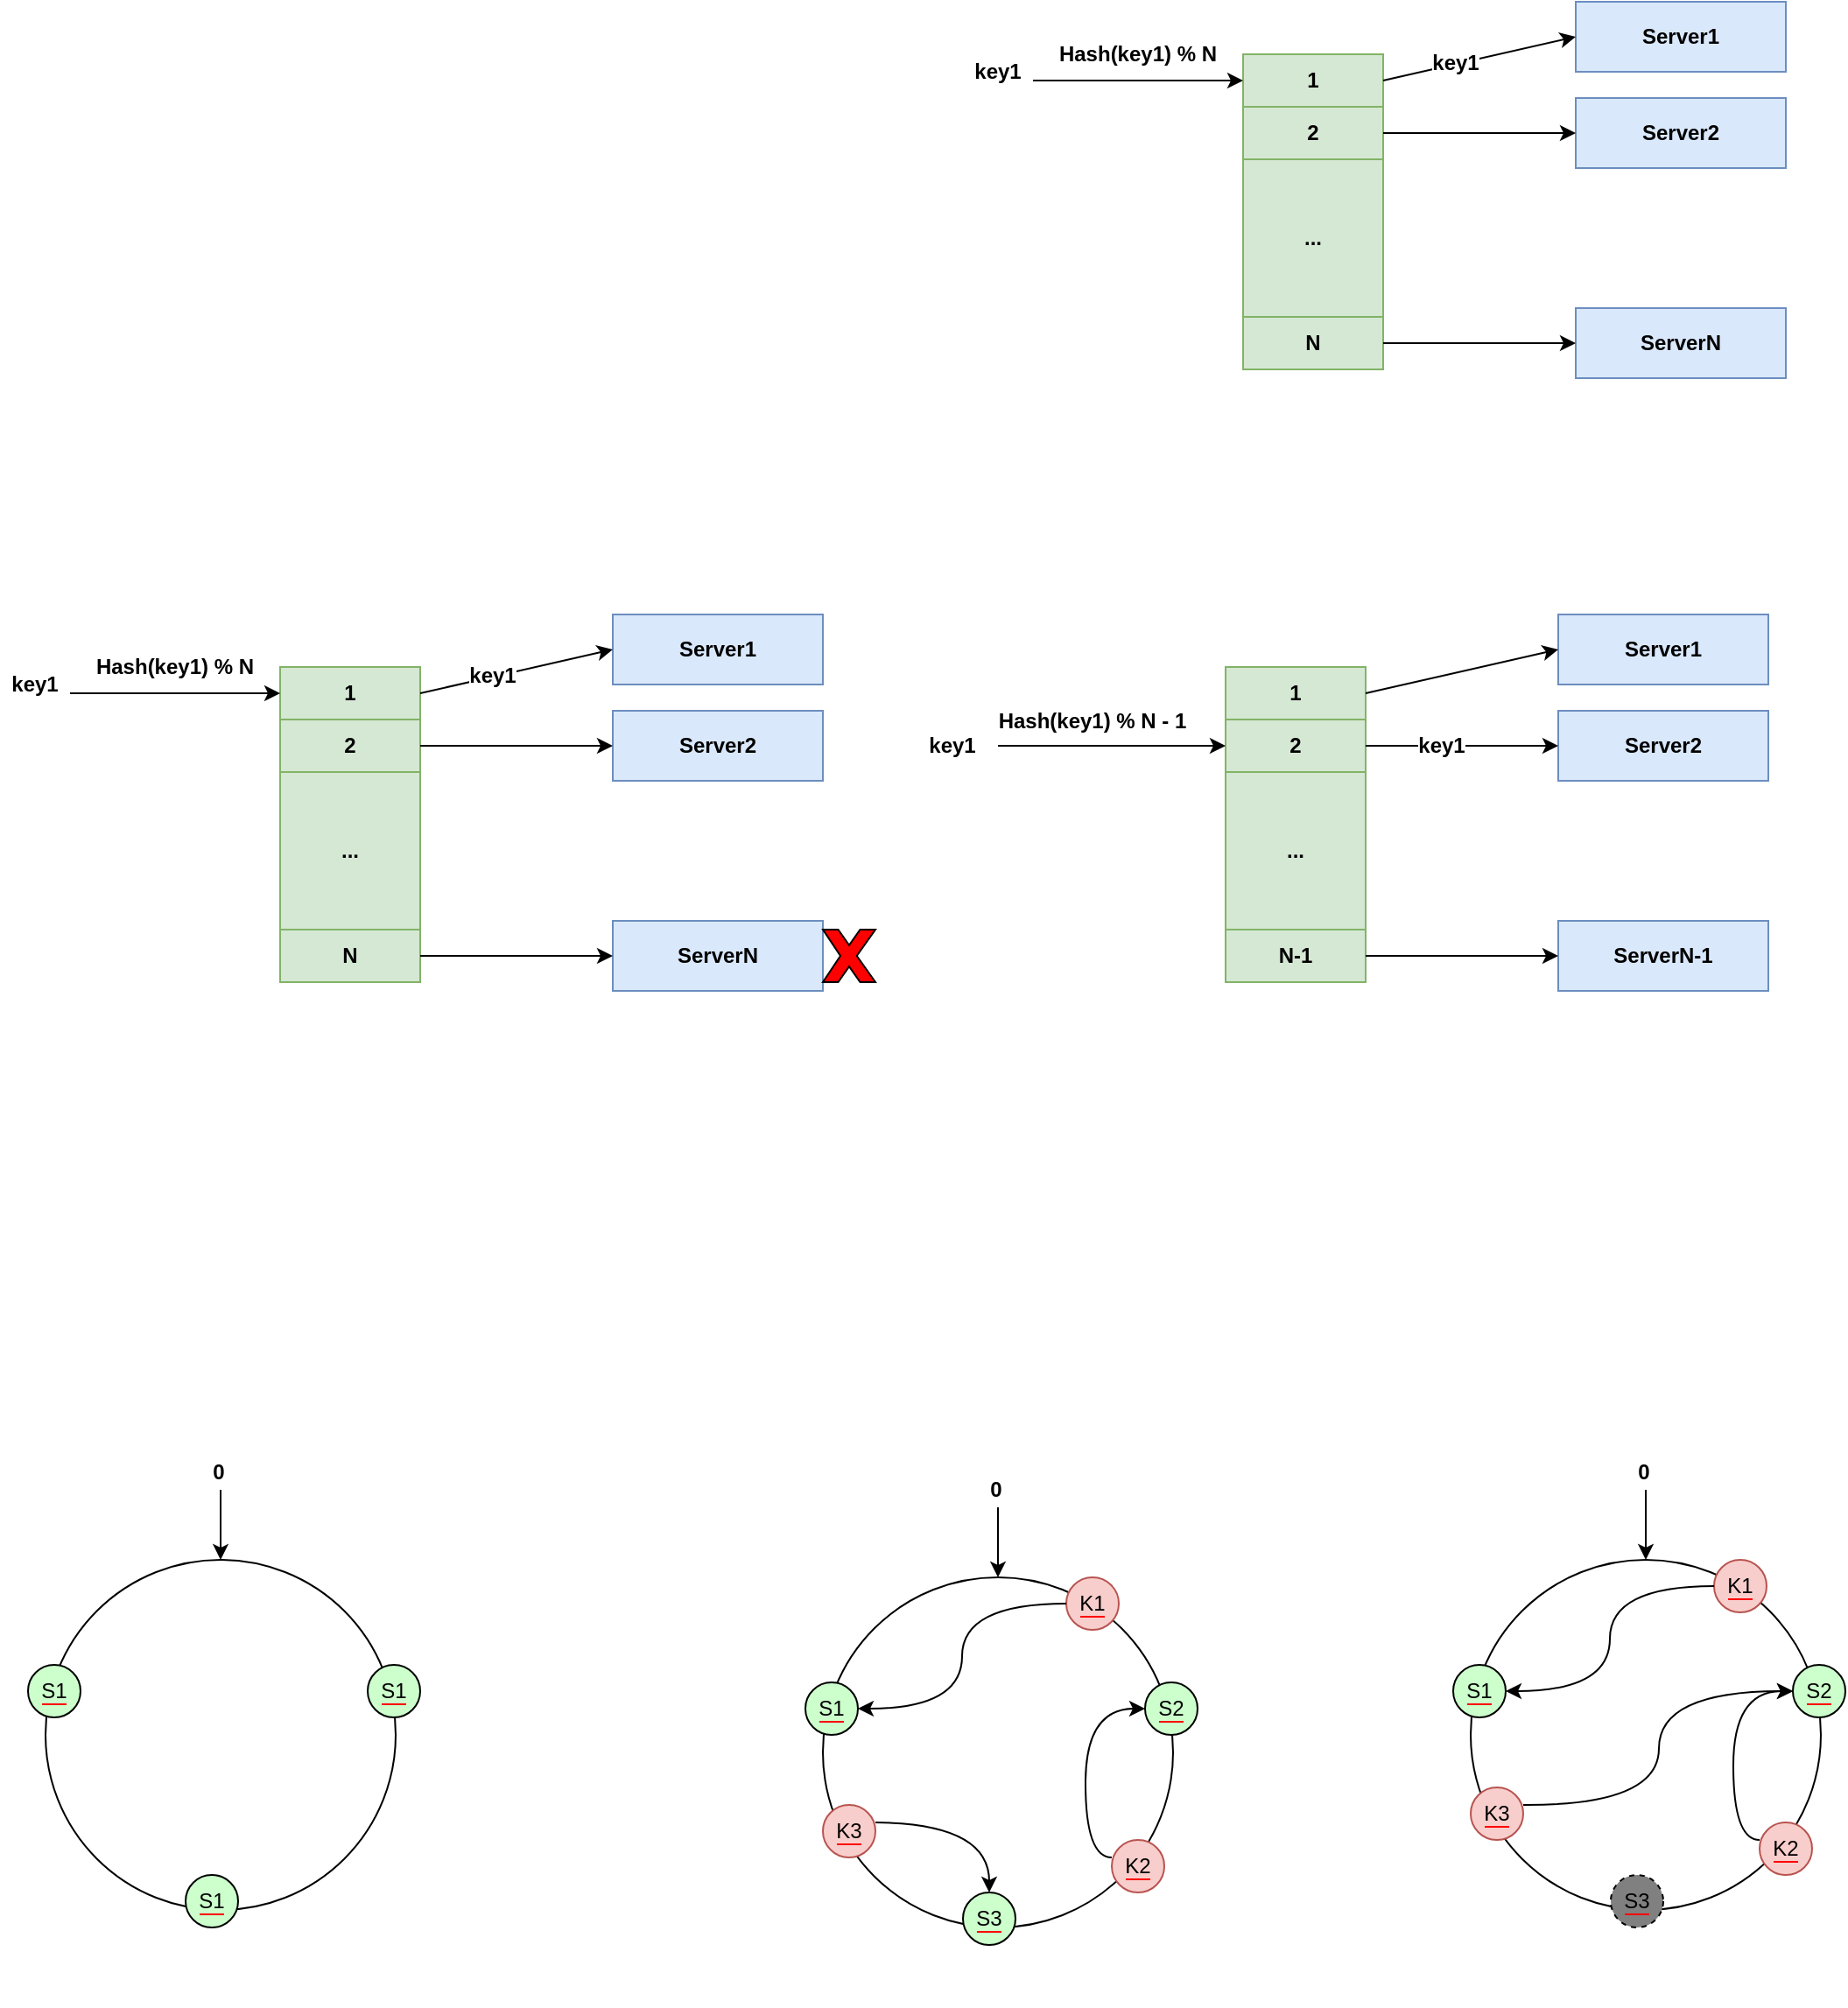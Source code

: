 <mxfile version="12.4.2" type="github" pages="1">
  <diagram id="OrQfkeeHgUfaRMaOiego" name="Page-1">
    <mxGraphModel dx="2875" dy="1108" grid="1" gridSize="10" guides="1" tooltips="1" connect="1" arrows="1" fold="1" page="1" pageScale="1" pageWidth="827" pageHeight="1169" math="0" shadow="0">
      <root>
        <mxCell id="0"/>
        <mxCell id="1" parent="0"/>
        <mxCell id="GP28-JtXtmgrlyzx3dhS-1" value="Server1" style="rounded=0;whiteSpace=wrap;html=1;fillColor=#dae8fc;strokeColor=#6c8ebf;fontStyle=1" vertex="1" parent="1">
          <mxGeometry x="470" y="230" width="120" height="40" as="geometry"/>
        </mxCell>
        <mxCell id="GP28-JtXtmgrlyzx3dhS-2" value="Server2" style="rounded=0;whiteSpace=wrap;html=1;fillColor=#dae8fc;strokeColor=#6c8ebf;fontStyle=1" vertex="1" parent="1">
          <mxGeometry x="470" y="285" width="120" height="40" as="geometry"/>
        </mxCell>
        <mxCell id="GP28-JtXtmgrlyzx3dhS-3" value="ServerN" style="rounded=0;whiteSpace=wrap;html=1;fillColor=#dae8fc;strokeColor=#6c8ebf;fontStyle=1" vertex="1" parent="1">
          <mxGeometry x="470" y="405" width="120" height="40" as="geometry"/>
        </mxCell>
        <mxCell id="GP28-JtXtmgrlyzx3dhS-4" value="1" style="rounded=0;whiteSpace=wrap;html=1;fillColor=#d5e8d4;strokeColor=#82b366;fontStyle=1" vertex="1" parent="1">
          <mxGeometry x="280" y="260" width="80" height="30" as="geometry"/>
        </mxCell>
        <mxCell id="GP28-JtXtmgrlyzx3dhS-5" value="2" style="rounded=0;whiteSpace=wrap;html=1;fillColor=#d5e8d4;strokeColor=#82b366;fontStyle=1" vertex="1" parent="1">
          <mxGeometry x="280" y="290" width="80" height="30" as="geometry"/>
        </mxCell>
        <mxCell id="GP28-JtXtmgrlyzx3dhS-6" value="..." style="rounded=0;whiteSpace=wrap;html=1;fillColor=#d5e8d4;strokeColor=#82b366;fontStyle=1" vertex="1" parent="1">
          <mxGeometry x="280" y="320" width="80" height="90" as="geometry"/>
        </mxCell>
        <mxCell id="GP28-JtXtmgrlyzx3dhS-9" value="N" style="rounded=0;whiteSpace=wrap;html=1;fillColor=#d5e8d4;strokeColor=#82b366;fontStyle=1" vertex="1" parent="1">
          <mxGeometry x="280" y="410" width="80" height="30" as="geometry"/>
        </mxCell>
        <mxCell id="GP28-JtXtmgrlyzx3dhS-11" value="" style="endArrow=classic;html=1;exitX=1;exitY=0.5;exitDx=0;exitDy=0;entryX=0;entryY=0.5;entryDx=0;entryDy=0;fontStyle=1" edge="1" parent="1" source="GP28-JtXtmgrlyzx3dhS-4" target="GP28-JtXtmgrlyzx3dhS-1">
          <mxGeometry width="50" height="50" relative="1" as="geometry">
            <mxPoint x="360" y="280" as="sourcePoint"/>
            <mxPoint x="410" y="230" as="targetPoint"/>
          </mxGeometry>
        </mxCell>
        <mxCell id="GP28-JtXtmgrlyzx3dhS-34" value="&lt;b&gt;key1&lt;/b&gt;" style="text;html=1;align=center;verticalAlign=middle;resizable=0;points=[];;labelBackgroundColor=#ffffff;" vertex="1" connectable="0" parent="GP28-JtXtmgrlyzx3dhS-11">
          <mxGeometry x="-0.252" y="1" relative="1" as="geometry">
            <mxPoint as="offset"/>
          </mxGeometry>
        </mxCell>
        <mxCell id="GP28-JtXtmgrlyzx3dhS-12" value="" style="endArrow=classic;html=1;entryX=0;entryY=0.5;entryDx=0;entryDy=0;fontStyle=1" edge="1" parent="1" source="GP28-JtXtmgrlyzx3dhS-5" target="GP28-JtXtmgrlyzx3dhS-2">
          <mxGeometry width="50" height="50" relative="1" as="geometry">
            <mxPoint x="360" y="305" as="sourcePoint"/>
            <mxPoint x="468" y="320" as="targetPoint"/>
          </mxGeometry>
        </mxCell>
        <mxCell id="GP28-JtXtmgrlyzx3dhS-13" value="" style="endArrow=classic;html=1;entryX=0;entryY=0.5;entryDx=0;entryDy=0;fontStyle=1" edge="1" parent="1" source="GP28-JtXtmgrlyzx3dhS-9" target="GP28-JtXtmgrlyzx3dhS-3">
          <mxGeometry width="50" height="50" relative="1" as="geometry">
            <mxPoint x="362" y="425" as="sourcePoint"/>
            <mxPoint x="470" y="440" as="targetPoint"/>
          </mxGeometry>
        </mxCell>
        <mxCell id="GP28-JtXtmgrlyzx3dhS-14" value="" style="endArrow=classic;html=1;fontStyle=1;entryX=0;entryY=0.5;entryDx=0;entryDy=0;" edge="1" parent="1" target="GP28-JtXtmgrlyzx3dhS-4">
          <mxGeometry width="50" height="50" relative="1" as="geometry">
            <mxPoint x="160" y="275" as="sourcePoint"/>
            <mxPoint x="280" y="304.5" as="targetPoint"/>
          </mxGeometry>
        </mxCell>
        <mxCell id="GP28-JtXtmgrlyzx3dhS-15" value="Hash(key1) % N" style="text;html=1;strokeColor=none;fillColor=none;align=center;verticalAlign=middle;whiteSpace=wrap;rounded=0;fontStyle=1" vertex="1" parent="1">
          <mxGeometry x="170" y="250" width="100" height="20" as="geometry"/>
        </mxCell>
        <mxCell id="GP28-JtXtmgrlyzx3dhS-16" value="key1" style="text;html=1;strokeColor=none;fillColor=none;align=center;verticalAlign=middle;whiteSpace=wrap;rounded=0;fontStyle=1" vertex="1" parent="1">
          <mxGeometry x="120" y="260" width="40" height="20" as="geometry"/>
        </mxCell>
        <mxCell id="GP28-JtXtmgrlyzx3dhS-18" value="Server1" style="rounded=0;whiteSpace=wrap;html=1;fillColor=#dae8fc;strokeColor=#6c8ebf;fontStyle=1" vertex="1" parent="1">
          <mxGeometry x="460" y="580" width="120" height="40" as="geometry"/>
        </mxCell>
        <mxCell id="GP28-JtXtmgrlyzx3dhS-19" value="Server2" style="rounded=0;whiteSpace=wrap;html=1;fillColor=#dae8fc;strokeColor=#6c8ebf;fontStyle=1" vertex="1" parent="1">
          <mxGeometry x="460" y="635" width="120" height="40" as="geometry"/>
        </mxCell>
        <mxCell id="GP28-JtXtmgrlyzx3dhS-20" value="ServerN-1" style="rounded=0;whiteSpace=wrap;html=1;fillColor=#dae8fc;strokeColor=#6c8ebf;fontStyle=1" vertex="1" parent="1">
          <mxGeometry x="460" y="755" width="120" height="40" as="geometry"/>
        </mxCell>
        <mxCell id="GP28-JtXtmgrlyzx3dhS-21" value="1" style="rounded=0;whiteSpace=wrap;html=1;fillColor=#d5e8d4;strokeColor=#82b366;fontStyle=1" vertex="1" parent="1">
          <mxGeometry x="270" y="610" width="80" height="30" as="geometry"/>
        </mxCell>
        <mxCell id="GP28-JtXtmgrlyzx3dhS-22" value="2" style="rounded=0;whiteSpace=wrap;html=1;fillColor=#d5e8d4;strokeColor=#82b366;fontStyle=1" vertex="1" parent="1">
          <mxGeometry x="270" y="640" width="80" height="30" as="geometry"/>
        </mxCell>
        <mxCell id="GP28-JtXtmgrlyzx3dhS-23" value="..." style="rounded=0;whiteSpace=wrap;html=1;fillColor=#d5e8d4;strokeColor=#82b366;fontStyle=1" vertex="1" parent="1">
          <mxGeometry x="270" y="670" width="80" height="90" as="geometry"/>
        </mxCell>
        <mxCell id="GP28-JtXtmgrlyzx3dhS-24" value="N-1" style="rounded=0;whiteSpace=wrap;html=1;fillColor=#d5e8d4;strokeColor=#82b366;fontStyle=1" vertex="1" parent="1">
          <mxGeometry x="270" y="760" width="80" height="30" as="geometry"/>
        </mxCell>
        <mxCell id="GP28-JtXtmgrlyzx3dhS-25" value="" style="endArrow=classic;html=1;exitX=1;exitY=0.5;exitDx=0;exitDy=0;entryX=0;entryY=0.5;entryDx=0;entryDy=0;fontStyle=1" edge="1" source="GP28-JtXtmgrlyzx3dhS-21" target="GP28-JtXtmgrlyzx3dhS-18" parent="1">
          <mxGeometry width="50" height="50" relative="1" as="geometry">
            <mxPoint x="350" y="630" as="sourcePoint"/>
            <mxPoint x="400" y="580" as="targetPoint"/>
          </mxGeometry>
        </mxCell>
        <mxCell id="GP28-JtXtmgrlyzx3dhS-26" value="" style="endArrow=classic;html=1;entryX=0;entryY=0.5;entryDx=0;entryDy=0;fontStyle=1" edge="1" source="GP28-JtXtmgrlyzx3dhS-22" target="GP28-JtXtmgrlyzx3dhS-19" parent="1">
          <mxGeometry width="50" height="50" relative="1" as="geometry">
            <mxPoint x="350" y="655" as="sourcePoint"/>
            <mxPoint x="458" y="670" as="targetPoint"/>
          </mxGeometry>
        </mxCell>
        <mxCell id="GP28-JtXtmgrlyzx3dhS-27" value="&lt;b&gt;key1&lt;/b&gt;" style="text;html=1;align=center;verticalAlign=middle;resizable=0;points=[];;labelBackgroundColor=#ffffff;" vertex="1" connectable="0" parent="GP28-JtXtmgrlyzx3dhS-26">
          <mxGeometry x="-0.219" relative="1" as="geometry">
            <mxPoint as="offset"/>
          </mxGeometry>
        </mxCell>
        <mxCell id="GP28-JtXtmgrlyzx3dhS-28" value="" style="endArrow=classic;html=1;entryX=0;entryY=0.5;entryDx=0;entryDy=0;fontStyle=1" edge="1" source="GP28-JtXtmgrlyzx3dhS-24" target="GP28-JtXtmgrlyzx3dhS-20" parent="1">
          <mxGeometry width="50" height="50" relative="1" as="geometry">
            <mxPoint x="352" y="775" as="sourcePoint"/>
            <mxPoint x="460" y="790" as="targetPoint"/>
          </mxGeometry>
        </mxCell>
        <mxCell id="GP28-JtXtmgrlyzx3dhS-29" value="" style="endArrow=classic;html=1;fontStyle=1;entryX=0;entryY=0.5;entryDx=0;entryDy=0;" edge="1" target="GP28-JtXtmgrlyzx3dhS-22" parent="1">
          <mxGeometry width="50" height="50" relative="1" as="geometry">
            <mxPoint x="140" y="655" as="sourcePoint"/>
            <mxPoint x="270" y="654.5" as="targetPoint"/>
          </mxGeometry>
        </mxCell>
        <mxCell id="GP28-JtXtmgrlyzx3dhS-30" value="Hash(key1) % N - 1" style="text;html=1;strokeColor=none;fillColor=none;align=center;verticalAlign=middle;whiteSpace=wrap;rounded=0;fontStyle=1" vertex="1" parent="1">
          <mxGeometry x="134" y="631" width="120" height="20" as="geometry"/>
        </mxCell>
        <mxCell id="GP28-JtXtmgrlyzx3dhS-31" value="key1" style="text;html=1;strokeColor=none;fillColor=none;align=center;verticalAlign=middle;whiteSpace=wrap;rounded=0;fontStyle=1" vertex="1" parent="1">
          <mxGeometry x="94" y="645" width="40" height="20" as="geometry"/>
        </mxCell>
        <mxCell id="GP28-JtXtmgrlyzx3dhS-36" value="Server1" style="rounded=0;whiteSpace=wrap;html=1;fillColor=#dae8fc;strokeColor=#6c8ebf;fontStyle=1" vertex="1" parent="1">
          <mxGeometry x="-80" y="580" width="120" height="40" as="geometry"/>
        </mxCell>
        <mxCell id="GP28-JtXtmgrlyzx3dhS-37" value="Server2" style="rounded=0;whiteSpace=wrap;html=1;fillColor=#dae8fc;strokeColor=#6c8ebf;fontStyle=1" vertex="1" parent="1">
          <mxGeometry x="-80" y="635" width="120" height="40" as="geometry"/>
        </mxCell>
        <mxCell id="GP28-JtXtmgrlyzx3dhS-38" value="ServerN" style="rounded=0;whiteSpace=wrap;html=1;fillColor=#dae8fc;strokeColor=#6c8ebf;fontStyle=1" vertex="1" parent="1">
          <mxGeometry x="-80" y="755" width="120" height="40" as="geometry"/>
        </mxCell>
        <mxCell id="GP28-JtXtmgrlyzx3dhS-39" value="1" style="rounded=0;whiteSpace=wrap;html=1;fillColor=#d5e8d4;strokeColor=#82b366;fontStyle=1" vertex="1" parent="1">
          <mxGeometry x="-270" y="610" width="80" height="30" as="geometry"/>
        </mxCell>
        <mxCell id="GP28-JtXtmgrlyzx3dhS-40" value="2" style="rounded=0;whiteSpace=wrap;html=1;fillColor=#d5e8d4;strokeColor=#82b366;fontStyle=1" vertex="1" parent="1">
          <mxGeometry x="-270" y="640" width="80" height="30" as="geometry"/>
        </mxCell>
        <mxCell id="GP28-JtXtmgrlyzx3dhS-41" value="..." style="rounded=0;whiteSpace=wrap;html=1;fillColor=#d5e8d4;strokeColor=#82b366;fontStyle=1" vertex="1" parent="1">
          <mxGeometry x="-270" y="670" width="80" height="90" as="geometry"/>
        </mxCell>
        <mxCell id="GP28-JtXtmgrlyzx3dhS-42" value="N" style="rounded=0;whiteSpace=wrap;html=1;fillColor=#d5e8d4;strokeColor=#82b366;fontStyle=1" vertex="1" parent="1">
          <mxGeometry x="-270" y="760" width="80" height="30" as="geometry"/>
        </mxCell>
        <mxCell id="GP28-JtXtmgrlyzx3dhS-43" value="" style="endArrow=classic;html=1;exitX=1;exitY=0.5;exitDx=0;exitDy=0;entryX=0;entryY=0.5;entryDx=0;entryDy=0;fontStyle=1" edge="1" source="GP28-JtXtmgrlyzx3dhS-39" target="GP28-JtXtmgrlyzx3dhS-36" parent="1">
          <mxGeometry width="50" height="50" relative="1" as="geometry">
            <mxPoint x="-190" y="630" as="sourcePoint"/>
            <mxPoint x="-140" y="580" as="targetPoint"/>
          </mxGeometry>
        </mxCell>
        <mxCell id="GP28-JtXtmgrlyzx3dhS-44" value="&lt;b&gt;key1&lt;/b&gt;" style="text;html=1;align=center;verticalAlign=middle;resizable=0;points=[];;labelBackgroundColor=#ffffff;" vertex="1" connectable="0" parent="GP28-JtXtmgrlyzx3dhS-43">
          <mxGeometry x="-0.252" y="1" relative="1" as="geometry">
            <mxPoint as="offset"/>
          </mxGeometry>
        </mxCell>
        <mxCell id="GP28-JtXtmgrlyzx3dhS-45" value="" style="endArrow=classic;html=1;entryX=0;entryY=0.5;entryDx=0;entryDy=0;fontStyle=1" edge="1" source="GP28-JtXtmgrlyzx3dhS-40" target="GP28-JtXtmgrlyzx3dhS-37" parent="1">
          <mxGeometry width="50" height="50" relative="1" as="geometry">
            <mxPoint x="-190" y="655" as="sourcePoint"/>
            <mxPoint x="-82" y="670" as="targetPoint"/>
          </mxGeometry>
        </mxCell>
        <mxCell id="GP28-JtXtmgrlyzx3dhS-46" value="" style="endArrow=classic;html=1;entryX=0;entryY=0.5;entryDx=0;entryDy=0;fontStyle=1" edge="1" source="GP28-JtXtmgrlyzx3dhS-42" target="GP28-JtXtmgrlyzx3dhS-38" parent="1">
          <mxGeometry width="50" height="50" relative="1" as="geometry">
            <mxPoint x="-188" y="775" as="sourcePoint"/>
            <mxPoint x="-80" y="790" as="targetPoint"/>
          </mxGeometry>
        </mxCell>
        <mxCell id="GP28-JtXtmgrlyzx3dhS-47" value="" style="endArrow=classic;html=1;fontStyle=1;entryX=0;entryY=0.5;entryDx=0;entryDy=0;" edge="1" target="GP28-JtXtmgrlyzx3dhS-39" parent="1">
          <mxGeometry width="50" height="50" relative="1" as="geometry">
            <mxPoint x="-390" y="625" as="sourcePoint"/>
            <mxPoint x="-270" y="654.5" as="targetPoint"/>
          </mxGeometry>
        </mxCell>
        <mxCell id="GP28-JtXtmgrlyzx3dhS-48" value="Hash(key1) % N" style="text;html=1;strokeColor=none;fillColor=none;align=center;verticalAlign=middle;whiteSpace=wrap;rounded=0;fontStyle=1" vertex="1" parent="1">
          <mxGeometry x="-380" y="600" width="100" height="20" as="geometry"/>
        </mxCell>
        <mxCell id="GP28-JtXtmgrlyzx3dhS-49" value="key1" style="text;html=1;strokeColor=none;fillColor=none;align=center;verticalAlign=middle;whiteSpace=wrap;rounded=0;fontStyle=1" vertex="1" parent="1">
          <mxGeometry x="-430" y="610" width="40" height="20" as="geometry"/>
        </mxCell>
        <mxCell id="GP28-JtXtmgrlyzx3dhS-50" value="" style="verticalLabelPosition=bottom;verticalAlign=top;html=1;shape=mxgraph.basic.x;fontColor=#FF0000;labelBackgroundColor=#FF0000;fillColor=#FF0000;" vertex="1" parent="1">
          <mxGeometry x="40" y="760" width="30" height="30" as="geometry"/>
        </mxCell>
        <mxCell id="GP28-JtXtmgrlyzx3dhS-53" value="" style="ellipse;whiteSpace=wrap;html=1;aspect=fixed;shadow=0;labelBackgroundColor=#FF0000;strokeColor=#000000;fillColor=none;fontColor=#FF0000;" vertex="1" parent="1">
          <mxGeometry x="40" y="1130" width="200" height="200" as="geometry"/>
        </mxCell>
        <mxCell id="GP28-JtXtmgrlyzx3dhS-54" value="" style="endArrow=classic;html=1;fontColor=#FF0000;entryX=0.5;entryY=0;entryDx=0;entryDy=0;" edge="1" parent="1" target="GP28-JtXtmgrlyzx3dhS-53">
          <mxGeometry width="50" height="50" relative="1" as="geometry">
            <mxPoint x="140" y="1090" as="sourcePoint"/>
            <mxPoint x="170" y="1030" as="targetPoint"/>
          </mxGeometry>
        </mxCell>
        <mxCell id="GP28-JtXtmgrlyzx3dhS-55" value="&lt;font color=&quot;#000000&quot; style=&quot;background-color: rgb(204 , 255 , 204)&quot;&gt;S2&lt;/font&gt;" style="ellipse;whiteSpace=wrap;html=1;aspect=fixed;shadow=0;labelBackgroundColor=#FF0000;strokeColor=#000000;fillColor=#CCFFCC;fontColor=#FF0000;gradientColor=none;" vertex="1" parent="1">
          <mxGeometry x="224" y="1190" width="30" height="30" as="geometry"/>
        </mxCell>
        <mxCell id="GP28-JtXtmgrlyzx3dhS-57" value="&lt;font color=&quot;#000000&quot; style=&quot;background-color: rgb(204 , 255 , 204)&quot;&gt;S3&lt;/font&gt;" style="ellipse;whiteSpace=wrap;html=1;aspect=fixed;shadow=0;labelBackgroundColor=#FF0000;strokeColor=#000000;fillColor=#CCFFCC;fontColor=#FF0000;gradientColor=none;" vertex="1" parent="1">
          <mxGeometry x="120" y="1310" width="30" height="30" as="geometry"/>
        </mxCell>
        <mxCell id="GP28-JtXtmgrlyzx3dhS-58" value="&lt;font color=&quot;#000000&quot; style=&quot;background-color: rgb(204 , 255 , 204)&quot;&gt;S1&lt;/font&gt;" style="ellipse;whiteSpace=wrap;html=1;aspect=fixed;shadow=0;labelBackgroundColor=#FF0000;strokeColor=#000000;fillColor=#CCFFCC;fontColor=#FF0000;gradientColor=none;" vertex="1" parent="1">
          <mxGeometry x="30" y="1190" width="30" height="30" as="geometry"/>
        </mxCell>
        <mxCell id="GP28-JtXtmgrlyzx3dhS-60" value="0" style="text;html=1;strokeColor=none;fillColor=none;align=center;verticalAlign=middle;whiteSpace=wrap;rounded=0;fontStyle=1" vertex="1" parent="1">
          <mxGeometry x="129" y="1070" width="20" height="20" as="geometry"/>
        </mxCell>
        <mxCell id="GP28-JtXtmgrlyzx3dhS-61" value="" style="ellipse;whiteSpace=wrap;html=1;aspect=fixed;shadow=0;labelBackgroundColor=#FF0000;strokeColor=#000000;fillColor=none;fontColor=#FF0000;" vertex="1" parent="1">
          <mxGeometry x="-404" y="1120" width="200" height="200" as="geometry"/>
        </mxCell>
        <mxCell id="GP28-JtXtmgrlyzx3dhS-62" value="" style="endArrow=classic;html=1;fontColor=#FF0000;entryX=0.5;entryY=0;entryDx=0;entryDy=0;" edge="1" parent="1" target="GP28-JtXtmgrlyzx3dhS-61">
          <mxGeometry width="50" height="50" relative="1" as="geometry">
            <mxPoint x="-304" y="1080" as="sourcePoint"/>
            <mxPoint x="-274" y="1020" as="targetPoint"/>
          </mxGeometry>
        </mxCell>
        <mxCell id="GP28-JtXtmgrlyzx3dhS-63" value="&lt;font color=&quot;#000000&quot; style=&quot;background-color: rgb(204 , 255 , 204)&quot;&gt;S1&lt;/font&gt;" style="ellipse;whiteSpace=wrap;html=1;aspect=fixed;shadow=0;labelBackgroundColor=#FF0000;strokeColor=#000000;fillColor=#CCFFCC;fontColor=#FF0000;gradientColor=none;" vertex="1" parent="1">
          <mxGeometry x="-220" y="1180" width="30" height="30" as="geometry"/>
        </mxCell>
        <mxCell id="GP28-JtXtmgrlyzx3dhS-64" value="&lt;font color=&quot;#000000&quot; style=&quot;background-color: rgb(204 , 255 , 204)&quot;&gt;S1&lt;/font&gt;" style="ellipse;whiteSpace=wrap;html=1;aspect=fixed;shadow=0;labelBackgroundColor=#FF0000;strokeColor=#000000;fillColor=#CCFFCC;fontColor=#FF0000;gradientColor=none;" vertex="1" parent="1">
          <mxGeometry x="-324" y="1300" width="30" height="30" as="geometry"/>
        </mxCell>
        <mxCell id="GP28-JtXtmgrlyzx3dhS-65" value="&lt;font color=&quot;#000000&quot; style=&quot;background-color: rgb(204 , 255 , 204)&quot;&gt;S1&lt;/font&gt;" style="ellipse;whiteSpace=wrap;html=1;aspect=fixed;shadow=0;labelBackgroundColor=#FF0000;strokeColor=#000000;fillColor=#CCFFCC;fontColor=#FF0000;gradientColor=none;" vertex="1" parent="1">
          <mxGeometry x="-414" y="1180" width="30" height="30" as="geometry"/>
        </mxCell>
        <mxCell id="GP28-JtXtmgrlyzx3dhS-66" value="0" style="text;html=1;strokeColor=none;fillColor=none;align=center;verticalAlign=middle;whiteSpace=wrap;rounded=0;fontStyle=1" vertex="1" parent="1">
          <mxGeometry x="-315" y="1060" width="20" height="20" as="geometry"/>
        </mxCell>
        <mxCell id="GP28-JtXtmgrlyzx3dhS-67" value="&lt;font color=&quot;#000000&quot; style=&quot;background-color: rgb(248 , 206 , 204)&quot;&gt;K1&lt;/font&gt;" style="ellipse;whiteSpace=wrap;html=1;aspect=fixed;shadow=0;labelBackgroundColor=#FF0000;strokeColor=#b85450;fillColor=#f8cecc;" vertex="1" parent="1">
          <mxGeometry x="179" y="1130" width="30" height="30" as="geometry"/>
        </mxCell>
        <mxCell id="GP28-JtXtmgrlyzx3dhS-68" value="&lt;font color=&quot;#000000&quot; style=&quot;background-color: rgb(248 , 206 , 204)&quot;&gt;K2&lt;/font&gt;" style="ellipse;whiteSpace=wrap;html=1;aspect=fixed;shadow=0;labelBackgroundColor=#FF0000;strokeColor=#b85450;fillColor=#f8cecc;" vertex="1" parent="1">
          <mxGeometry x="205" y="1280" width="30" height="30" as="geometry"/>
        </mxCell>
        <mxCell id="GP28-JtXtmgrlyzx3dhS-70" value="" style="endArrow=classic;html=1;fontColor=#FF0000;edgeStyle=orthogonalEdgeStyle;curved=1;entryX=1;entryY=0.5;entryDx=0;entryDy=0;exitX=0;exitY=0.5;exitDx=0;exitDy=0;" edge="1" parent="1" source="GP28-JtXtmgrlyzx3dhS-67" target="GP28-JtXtmgrlyzx3dhS-58">
          <mxGeometry width="50" height="50" relative="1" as="geometry">
            <mxPoint x="179" y="1140" as="sourcePoint"/>
            <mxPoint x="229" y="1090" as="targetPoint"/>
          </mxGeometry>
        </mxCell>
        <mxCell id="GP28-JtXtmgrlyzx3dhS-72" value="" style="endArrow=classic;html=1;fontColor=#FF0000;edgeStyle=orthogonalEdgeStyle;curved=1;entryX=0;entryY=0.5;entryDx=0;entryDy=0;" edge="1" parent="1" target="GP28-JtXtmgrlyzx3dhS-55">
          <mxGeometry width="50" height="50" relative="1" as="geometry">
            <mxPoint x="205" y="1290" as="sourcePoint"/>
            <mxPoint x="255" y="1240" as="targetPoint"/>
            <Array as="points">
              <mxPoint x="190" y="1290"/>
              <mxPoint x="190" y="1205"/>
            </Array>
          </mxGeometry>
        </mxCell>
        <mxCell id="GP28-JtXtmgrlyzx3dhS-73" value="&lt;font color=&quot;#000000&quot; style=&quot;background-color: rgb(248 , 206 , 204)&quot;&gt;K3&lt;/font&gt;" style="ellipse;whiteSpace=wrap;html=1;aspect=fixed;shadow=0;labelBackgroundColor=#FF0000;strokeColor=#b85450;fillColor=#f8cecc;" vertex="1" parent="1">
          <mxGeometry x="40" y="1260" width="30" height="30" as="geometry"/>
        </mxCell>
        <mxCell id="GP28-JtXtmgrlyzx3dhS-74" value="" style="endArrow=classic;html=1;fontColor=#FF0000;edgeStyle=orthogonalEdgeStyle;curved=1;entryX=0.5;entryY=0;entryDx=0;entryDy=0;" edge="1" parent="1" target="GP28-JtXtmgrlyzx3dhS-57">
          <mxGeometry width="50" height="50" relative="1" as="geometry">
            <mxPoint x="70" y="1270" as="sourcePoint"/>
            <mxPoint x="120" y="1220" as="targetPoint"/>
          </mxGeometry>
        </mxCell>
        <mxCell id="GP28-JtXtmgrlyzx3dhS-75" value="" style="ellipse;whiteSpace=wrap;html=1;aspect=fixed;shadow=0;labelBackgroundColor=#FF0000;strokeColor=#000000;fillColor=none;fontColor=#FF0000;" vertex="1" parent="1">
          <mxGeometry x="410" y="1120" width="200" height="200" as="geometry"/>
        </mxCell>
        <mxCell id="GP28-JtXtmgrlyzx3dhS-76" value="" style="endArrow=classic;html=1;fontColor=#FF0000;entryX=0.5;entryY=0;entryDx=0;entryDy=0;" edge="1" target="GP28-JtXtmgrlyzx3dhS-75" parent="1">
          <mxGeometry width="50" height="50" relative="1" as="geometry">
            <mxPoint x="510" y="1080" as="sourcePoint"/>
            <mxPoint x="540" y="1020" as="targetPoint"/>
          </mxGeometry>
        </mxCell>
        <mxCell id="GP28-JtXtmgrlyzx3dhS-77" value="&lt;font color=&quot;#000000&quot; style=&quot;background-color: rgb(204 , 255 , 204)&quot;&gt;S2&lt;/font&gt;" style="ellipse;whiteSpace=wrap;html=1;aspect=fixed;shadow=0;labelBackgroundColor=#FF0000;strokeColor=#000000;fillColor=#CCFFCC;fontColor=#FF0000;gradientColor=none;" vertex="1" parent="1">
          <mxGeometry x="594" y="1180" width="30" height="30" as="geometry"/>
        </mxCell>
        <mxCell id="GP28-JtXtmgrlyzx3dhS-78" value="&lt;font color=&quot;#000000&quot; style=&quot;background-color: rgb(128 , 128 , 128)&quot;&gt;S3&lt;/font&gt;" style="ellipse;whiteSpace=wrap;html=1;aspect=fixed;shadow=0;labelBackgroundColor=#FF0000;strokeColor=#000000;fillColor=#808080;fontColor=#FF0000;gradientColor=none;dashed=1;" vertex="1" parent="1">
          <mxGeometry x="490" y="1300" width="30" height="30" as="geometry"/>
        </mxCell>
        <mxCell id="GP28-JtXtmgrlyzx3dhS-79" value="&lt;font color=&quot;#000000&quot; style=&quot;background-color: rgb(204 , 255 , 204)&quot;&gt;S1&lt;/font&gt;" style="ellipse;whiteSpace=wrap;html=1;aspect=fixed;shadow=0;labelBackgroundColor=#FF0000;strokeColor=#000000;fillColor=#CCFFCC;fontColor=#FF0000;gradientColor=none;" vertex="1" parent="1">
          <mxGeometry x="400" y="1180" width="30" height="30" as="geometry"/>
        </mxCell>
        <mxCell id="GP28-JtXtmgrlyzx3dhS-80" value="0" style="text;html=1;strokeColor=none;fillColor=none;align=center;verticalAlign=middle;whiteSpace=wrap;rounded=0;fontStyle=1" vertex="1" parent="1">
          <mxGeometry x="499" y="1060" width="20" height="20" as="geometry"/>
        </mxCell>
        <mxCell id="GP28-JtXtmgrlyzx3dhS-81" value="&lt;font color=&quot;#000000&quot; style=&quot;background-color: rgb(248 , 206 , 204)&quot;&gt;K1&lt;/font&gt;" style="ellipse;whiteSpace=wrap;html=1;aspect=fixed;shadow=0;labelBackgroundColor=#FF0000;strokeColor=#b85450;fillColor=#f8cecc;" vertex="1" parent="1">
          <mxGeometry x="549" y="1120" width="30" height="30" as="geometry"/>
        </mxCell>
        <mxCell id="GP28-JtXtmgrlyzx3dhS-82" value="&lt;font color=&quot;#000000&quot; style=&quot;background-color: rgb(248 , 206 , 204)&quot;&gt;K2&lt;/font&gt;" style="ellipse;whiteSpace=wrap;html=1;aspect=fixed;shadow=0;labelBackgroundColor=#FF0000;strokeColor=#b85450;fillColor=#f8cecc;" vertex="1" parent="1">
          <mxGeometry x="575" y="1270" width="30" height="30" as="geometry"/>
        </mxCell>
        <mxCell id="GP28-JtXtmgrlyzx3dhS-83" value="" style="endArrow=classic;html=1;fontColor=#FF0000;edgeStyle=orthogonalEdgeStyle;curved=1;entryX=1;entryY=0.5;entryDx=0;entryDy=0;exitX=0;exitY=0.5;exitDx=0;exitDy=0;" edge="1" source="GP28-JtXtmgrlyzx3dhS-81" target="GP28-JtXtmgrlyzx3dhS-79" parent="1">
          <mxGeometry width="50" height="50" relative="1" as="geometry">
            <mxPoint x="549" y="1130" as="sourcePoint"/>
            <mxPoint x="599" y="1080" as="targetPoint"/>
          </mxGeometry>
        </mxCell>
        <mxCell id="GP28-JtXtmgrlyzx3dhS-84" value="" style="endArrow=classic;html=1;fontColor=#FF0000;edgeStyle=orthogonalEdgeStyle;curved=1;entryX=0;entryY=0.5;entryDx=0;entryDy=0;" edge="1" target="GP28-JtXtmgrlyzx3dhS-77" parent="1">
          <mxGeometry width="50" height="50" relative="1" as="geometry">
            <mxPoint x="575" y="1280" as="sourcePoint"/>
            <mxPoint x="625" y="1230" as="targetPoint"/>
            <Array as="points">
              <mxPoint x="560" y="1280"/>
              <mxPoint x="560" y="1195"/>
            </Array>
          </mxGeometry>
        </mxCell>
        <mxCell id="GP28-JtXtmgrlyzx3dhS-85" value="&lt;font color=&quot;#000000&quot; style=&quot;background-color: rgb(248 , 206 , 204)&quot;&gt;K3&lt;/font&gt;" style="ellipse;whiteSpace=wrap;html=1;aspect=fixed;shadow=0;labelBackgroundColor=#FF0000;strokeColor=#b85450;fillColor=#f8cecc;" vertex="1" parent="1">
          <mxGeometry x="410" y="1250" width="30" height="30" as="geometry"/>
        </mxCell>
        <mxCell id="GP28-JtXtmgrlyzx3dhS-86" value="" style="endArrow=classic;html=1;fontColor=#FF0000;edgeStyle=orthogonalEdgeStyle;curved=1;entryX=0;entryY=0.5;entryDx=0;entryDy=0;" edge="1" target="GP28-JtXtmgrlyzx3dhS-77" parent="1">
          <mxGeometry width="50" height="50" relative="1" as="geometry">
            <mxPoint x="440" y="1260" as="sourcePoint"/>
            <mxPoint x="490" y="1210" as="targetPoint"/>
          </mxGeometry>
        </mxCell>
        <mxCell id="GP28-JtXtmgrlyzx3dhS-94" value="" style="shape=image;html=1;verticalAlign=top;verticalLabelPosition=bottom;labelBackgroundColor=#ffffff;imageAspect=0;aspect=fixed;image=https://cdn2.iconfinder.com/data/icons/letters-and-numbers-1/32/lowercase_letter_x_red-128.png;shadow=0;strokeColor=#000000;fillColor=#808080;gradientColor=none;fontColor=#FF0000;" vertex="1" parent="1">
          <mxGeometry x="485" y="1330" width="45" height="45" as="geometry"/>
        </mxCell>
      </root>
    </mxGraphModel>
  </diagram>
</mxfile>

